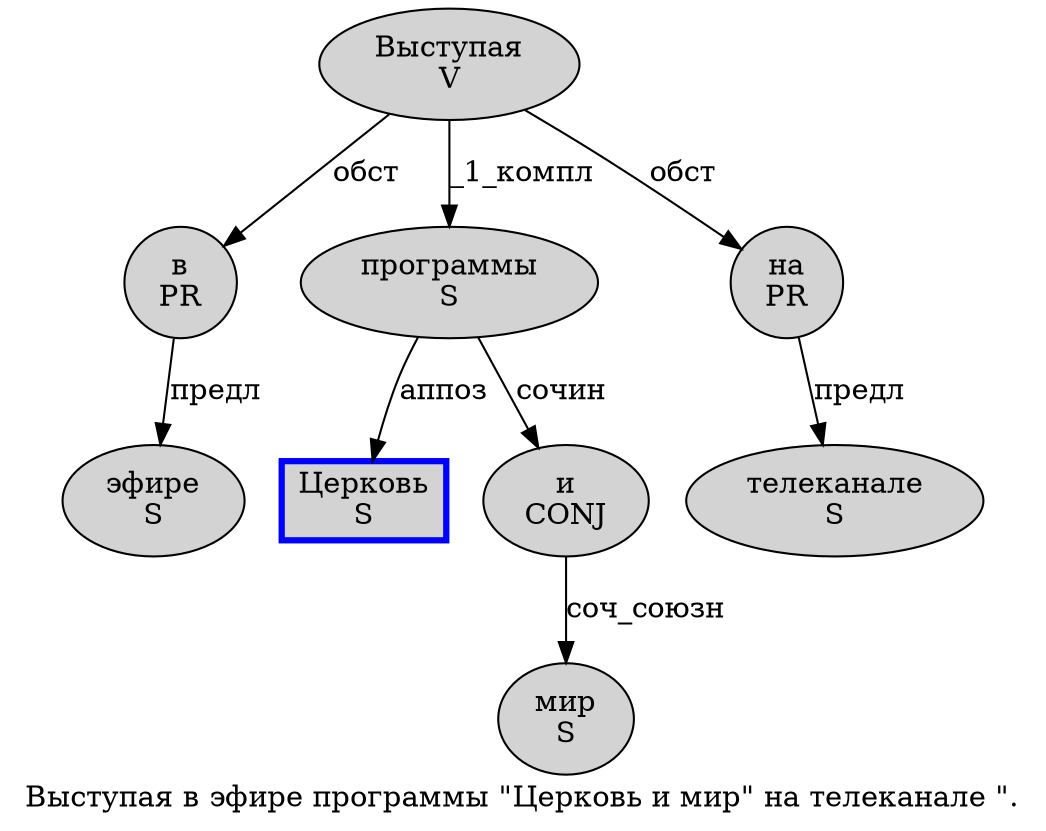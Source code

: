 digraph SENTENCE_1279 {
	graph [label="Выступая в эфире программы \"Церковь и мир\" на телеканале \"."]
	node [style=filled]
		0 [label="Выступая
V" color="" fillcolor=lightgray penwidth=1 shape=ellipse]
		1 [label="в
PR" color="" fillcolor=lightgray penwidth=1 shape=ellipse]
		2 [label="эфире
S" color="" fillcolor=lightgray penwidth=1 shape=ellipse]
		3 [label="программы
S" color="" fillcolor=lightgray penwidth=1 shape=ellipse]
		5 [label="Церковь
S" color=blue fillcolor=lightgray penwidth=3 shape=box]
		6 [label="и
CONJ" color="" fillcolor=lightgray penwidth=1 shape=ellipse]
		7 [label="мир
S" color="" fillcolor=lightgray penwidth=1 shape=ellipse]
		9 [label="на
PR" color="" fillcolor=lightgray penwidth=1 shape=ellipse]
		10 [label="телеканале
S" color="" fillcolor=lightgray penwidth=1 shape=ellipse]
			1 -> 2 [label="предл"]
			0 -> 1 [label="обст"]
			0 -> 3 [label="_1_компл"]
			0 -> 9 [label="обст"]
			3 -> 5 [label="аппоз"]
			3 -> 6 [label="сочин"]
			6 -> 7 [label="соч_союзн"]
			9 -> 10 [label="предл"]
}